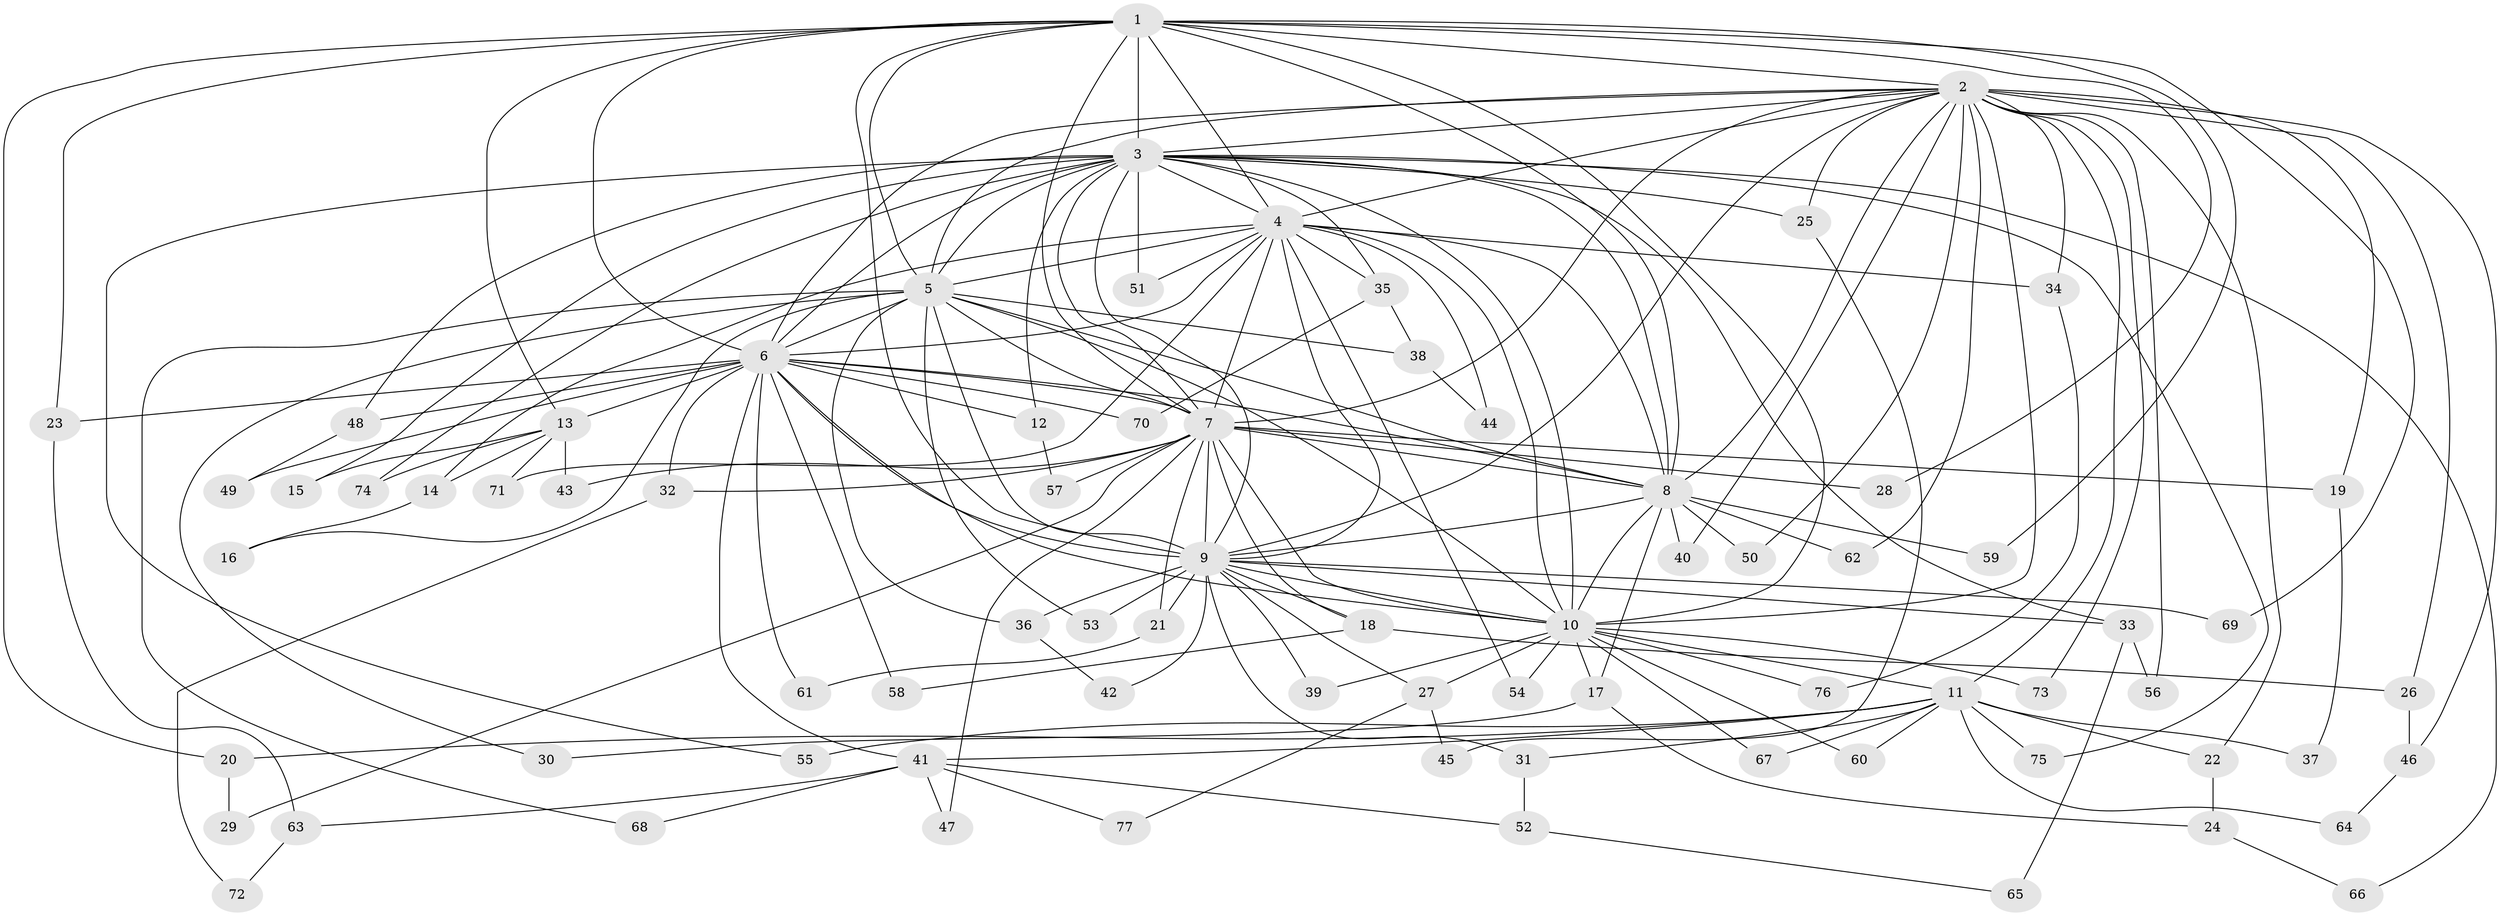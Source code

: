 // Generated by graph-tools (version 1.1) at 2025/35/03/09/25 02:35:10]
// undirected, 77 vertices, 179 edges
graph export_dot {
graph [start="1"]
  node [color=gray90,style=filled];
  1;
  2;
  3;
  4;
  5;
  6;
  7;
  8;
  9;
  10;
  11;
  12;
  13;
  14;
  15;
  16;
  17;
  18;
  19;
  20;
  21;
  22;
  23;
  24;
  25;
  26;
  27;
  28;
  29;
  30;
  31;
  32;
  33;
  34;
  35;
  36;
  37;
  38;
  39;
  40;
  41;
  42;
  43;
  44;
  45;
  46;
  47;
  48;
  49;
  50;
  51;
  52;
  53;
  54;
  55;
  56;
  57;
  58;
  59;
  60;
  61;
  62;
  63;
  64;
  65;
  66;
  67;
  68;
  69;
  70;
  71;
  72;
  73;
  74;
  75;
  76;
  77;
  1 -- 2;
  1 -- 3;
  1 -- 4;
  1 -- 5;
  1 -- 6;
  1 -- 7;
  1 -- 8;
  1 -- 9;
  1 -- 10;
  1 -- 13;
  1 -- 20;
  1 -- 23;
  1 -- 28;
  1 -- 59;
  1 -- 69;
  2 -- 3;
  2 -- 4;
  2 -- 5;
  2 -- 6;
  2 -- 7;
  2 -- 8;
  2 -- 9;
  2 -- 10;
  2 -- 11;
  2 -- 19;
  2 -- 22;
  2 -- 25;
  2 -- 26;
  2 -- 34;
  2 -- 40;
  2 -- 46;
  2 -- 50;
  2 -- 56;
  2 -- 62;
  2 -- 73;
  3 -- 4;
  3 -- 5;
  3 -- 6;
  3 -- 7;
  3 -- 8;
  3 -- 9;
  3 -- 10;
  3 -- 12;
  3 -- 15;
  3 -- 25;
  3 -- 33;
  3 -- 35;
  3 -- 48;
  3 -- 51;
  3 -- 55;
  3 -- 66;
  3 -- 74;
  3 -- 75;
  4 -- 5;
  4 -- 6;
  4 -- 7;
  4 -- 8;
  4 -- 9;
  4 -- 10;
  4 -- 14;
  4 -- 34;
  4 -- 35;
  4 -- 44;
  4 -- 51;
  4 -- 54;
  4 -- 71;
  5 -- 6;
  5 -- 7;
  5 -- 8;
  5 -- 9;
  5 -- 10;
  5 -- 16;
  5 -- 30;
  5 -- 36;
  5 -- 38;
  5 -- 53;
  5 -- 68;
  6 -- 7;
  6 -- 8;
  6 -- 9;
  6 -- 10;
  6 -- 12;
  6 -- 13;
  6 -- 23;
  6 -- 32;
  6 -- 41;
  6 -- 48;
  6 -- 49;
  6 -- 58;
  6 -- 61;
  6 -- 70;
  7 -- 8;
  7 -- 9;
  7 -- 10;
  7 -- 18;
  7 -- 19;
  7 -- 21;
  7 -- 28;
  7 -- 29;
  7 -- 32;
  7 -- 43;
  7 -- 47;
  7 -- 57;
  8 -- 9;
  8 -- 10;
  8 -- 17;
  8 -- 40;
  8 -- 50;
  8 -- 59;
  8 -- 62;
  9 -- 10;
  9 -- 18;
  9 -- 21;
  9 -- 27;
  9 -- 31;
  9 -- 33;
  9 -- 36;
  9 -- 39;
  9 -- 42;
  9 -- 53;
  9 -- 69;
  10 -- 11;
  10 -- 17;
  10 -- 27;
  10 -- 39;
  10 -- 54;
  10 -- 60;
  10 -- 67;
  10 -- 73;
  10 -- 76;
  11 -- 20;
  11 -- 22;
  11 -- 31;
  11 -- 37;
  11 -- 41;
  11 -- 55;
  11 -- 60;
  11 -- 64;
  11 -- 67;
  11 -- 75;
  12 -- 57;
  13 -- 14;
  13 -- 15;
  13 -- 43;
  13 -- 71;
  13 -- 74;
  14 -- 16;
  17 -- 24;
  17 -- 30;
  18 -- 26;
  18 -- 58;
  19 -- 37;
  20 -- 29;
  21 -- 61;
  22 -- 24;
  23 -- 63;
  24 -- 66;
  25 -- 45;
  26 -- 46;
  27 -- 45;
  27 -- 77;
  31 -- 52;
  32 -- 72;
  33 -- 56;
  33 -- 65;
  34 -- 76;
  35 -- 38;
  35 -- 70;
  36 -- 42;
  38 -- 44;
  41 -- 47;
  41 -- 52;
  41 -- 63;
  41 -- 68;
  41 -- 77;
  46 -- 64;
  48 -- 49;
  52 -- 65;
  63 -- 72;
}
